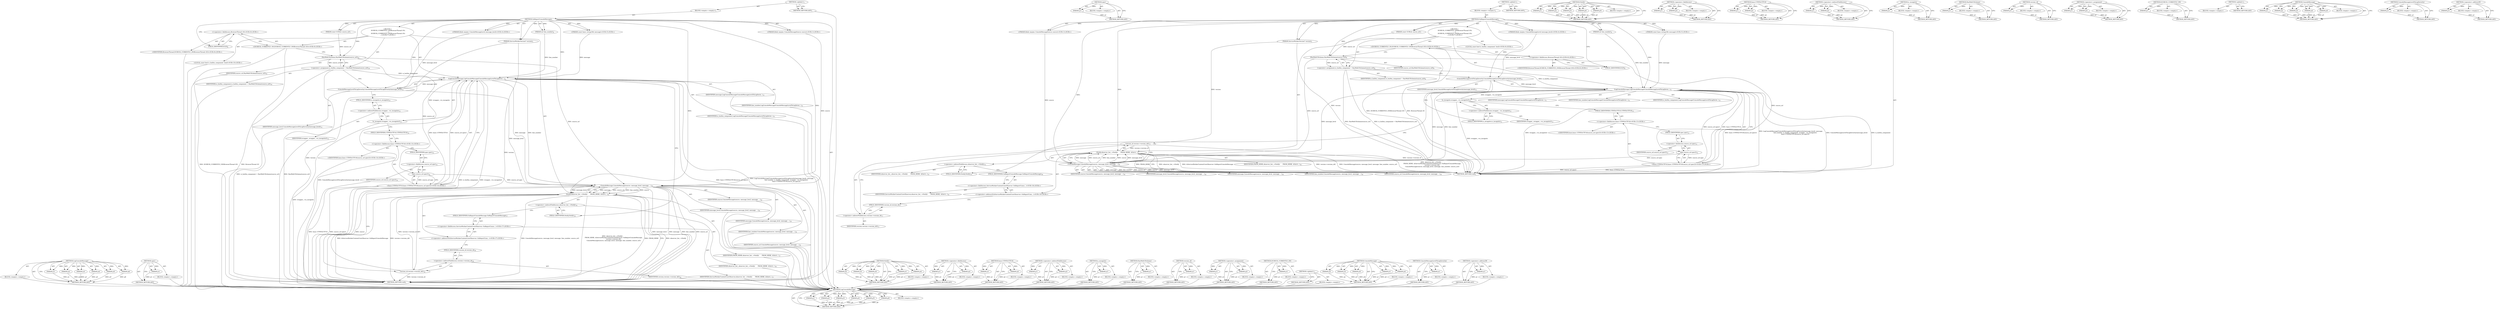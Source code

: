 digraph "&lt;operator&gt;.addressOf" {
vulnerable_111 [label=<(METHOD,LogConsoleMessage)>];
vulnerable_112 [label=<(PARAM,p1)>];
vulnerable_113 [label=<(PARAM,p2)>];
vulnerable_114 [label=<(PARAM,p3)>];
vulnerable_115 [label=<(PARAM,p4)>];
vulnerable_116 [label=<(PARAM,p5)>];
vulnerable_117 [label=<(PARAM,p6)>];
vulnerable_118 [label=<(BLOCK,&lt;empty&gt;,&lt;empty&gt;)>];
vulnerable_119 [label=<(METHOD_RETURN,ANY)>];
vulnerable_138 [label=<(METHOD,spec)>];
vulnerable_139 [label=<(PARAM,p1)>];
vulnerable_140 [label=<(BLOCK,&lt;empty&gt;,&lt;empty&gt;)>];
vulnerable_141 [label=<(METHOD_RETURN,ANY)>];
vulnerable_6 [label=<(METHOD,&lt;global&gt;)<SUB>1</SUB>>];
vulnerable_7 [label=<(BLOCK,&lt;empty&gt;,&lt;empty&gt;)<SUB>1</SUB>>];
vulnerable_8 [label=<(METHOD,OnReportConsoleMessage)<SUB>1</SUB>>];
vulnerable_9 [label=<(PARAM,ServiceWorkerVersion* version)<SUB>2</SUB>>];
vulnerable_10 [label="<(PARAM,blink::mojom::ConsoleMessageSource source)<SUB>3</SUB>>"];
vulnerable_11 [label="<(PARAM,blink::mojom::ConsoleMessageLevel message_level)<SUB>4</SUB>>"];
vulnerable_12 [label="<(PARAM,const base::string16&amp; message)<SUB>5</SUB>>"];
vulnerable_13 [label=<(PARAM,int line_number)<SUB>6</SUB>>];
vulnerable_14 [label=<(PARAM,const GURL&amp; source_url)<SUB>7</SUB>>];
vulnerable_15 [label="<(BLOCK,{
   DCHECK_CURRENTLY_ON(BrowserThread::IO);
  ...,{
   DCHECK_CURRENTLY_ON(BrowserThread::IO);
  ...)<SUB>7</SUB>>"];
vulnerable_16 [label="<(DCHECK_CURRENTLY_ON,DCHECK_CURRENTLY_ON(BrowserThread::IO))<SUB>8</SUB>>"];
vulnerable_17 [label="<(&lt;operator&gt;.fieldAccess,BrowserThread::IO)<SUB>8</SUB>>"];
vulnerable_18 [label="<(IDENTIFIER,BrowserThread,DCHECK_CURRENTLY_ON(BrowserThread::IO))<SUB>8</SUB>>"];
vulnerable_19 [label=<(FIELD_IDENTIFIER,IO,IO)<SUB>8</SUB>>];
vulnerable_20 [label="<(LOCAL,const bool is_builtin_component: bool)<SUB>9</SUB>>"];
vulnerable_21 [label=<(&lt;operator&gt;.assignment,is_builtin_component = HasWebUIScheme(source_url))<SUB>9</SUB>>];
vulnerable_22 [label=<(IDENTIFIER,is_builtin_component,is_builtin_component = HasWebUIScheme(source_url))<SUB>9</SUB>>];
vulnerable_23 [label=<(HasWebUIScheme,HasWebUIScheme(source_url))<SUB>9</SUB>>];
vulnerable_24 [label=<(IDENTIFIER,source_url,HasWebUIScheme(source_url))<SUB>9</SUB>>];
vulnerable_25 [label=<(LogConsoleMessage,LogConsoleMessage(ConsoleMessageLevelToLogSever...)<SUB>11</SUB>>];
vulnerable_26 [label=<(ConsoleMessageLevelToLogSeverity,ConsoleMessageLevelToLogSeverity(message_level))<SUB>11</SUB>>];
vulnerable_27 [label=<(IDENTIFIER,message_level,ConsoleMessageLevelToLogSeverity(message_level))<SUB>11</SUB>>];
vulnerable_28 [label=<(IDENTIFIER,message,LogConsoleMessage(ConsoleMessageLevelToLogSever...)<SUB>11</SUB>>];
vulnerable_29 [label=<(IDENTIFIER,line_number,LogConsoleMessage(ConsoleMessageLevelToLogSever...)<SUB>12</SUB>>];
vulnerable_30 [label=<(IDENTIFIER,is_builtin_component,LogConsoleMessage(ConsoleMessageLevelToLogSever...)<SUB>12</SUB>>];
vulnerable_31 [label=<(is_incognito,wrapper_-&gt;is_incognito())<SUB>12</SUB>>];
vulnerable_32 [label=<(&lt;operator&gt;.indirectFieldAccess,wrapper_-&gt;is_incognito)<SUB>12</SUB>>];
vulnerable_33 [label=<(IDENTIFIER,wrapper_,wrapper_-&gt;is_incognito())<SUB>12</SUB>>];
vulnerable_34 [label=<(FIELD_IDENTIFIER,is_incognito,is_incognito)<SUB>12</SUB>>];
vulnerable_35 [label="<(base.UTF8ToUTF16,base::UTF8ToUTF16(source_url.spec()))<SUB>13</SUB>>"];
vulnerable_36 [label="<(&lt;operator&gt;.fieldAccess,base::UTF8ToUTF16)<SUB>13</SUB>>"];
vulnerable_37 [label="<(IDENTIFIER,base,base::UTF8ToUTF16(source_url.spec()))<SUB>13</SUB>>"];
vulnerable_38 [label=<(FIELD_IDENTIFIER,UTF8ToUTF16,UTF8ToUTF16)<SUB>13</SUB>>];
vulnerable_39 [label=<(spec,source_url.spec())<SUB>13</SUB>>];
vulnerable_40 [label=<(&lt;operator&gt;.fieldAccess,source_url.spec)<SUB>13</SUB>>];
vulnerable_41 [label=<(IDENTIFIER,source_url,source_url.spec())<SUB>13</SUB>>];
vulnerable_42 [label=<(FIELD_IDENTIFIER,spec,spec)<SUB>13</SUB>>];
vulnerable_43 [label=<(Notify,observer_list_-&gt;Notify(
      FROM_HERE, &amp;Servi...)<SUB>15</SUB>>];
vulnerable_44 [label=<(&lt;operator&gt;.indirectFieldAccess,observer_list_-&gt;Notify)<SUB>15</SUB>>];
vulnerable_45 [label=<(IDENTIFIER,observer_list_,observer_list_-&gt;Notify(
      FROM_HERE, &amp;Servi...)<SUB>15</SUB>>];
vulnerable_46 [label=<(FIELD_IDENTIFIER,Notify,Notify)<SUB>15</SUB>>];
vulnerable_47 [label=<(IDENTIFIER,FROM_HERE,observer_list_-&gt;Notify(
      FROM_HERE, &amp;Servi...)<SUB>16</SUB>>];
vulnerable_48 [label="<(&lt;operator&gt;.addressOf,&amp;ServiceWorkerContextCoreObserver::OnReportCons...)<SUB>16</SUB>>"];
vulnerable_49 [label="<(&lt;operator&gt;.fieldAccess,ServiceWorkerContextCoreObserver::OnReportConso...)<SUB>16</SUB>>"];
vulnerable_50 [label=<(IDENTIFIER,ServiceWorkerContextCoreObserver,observer_list_-&gt;Notify(
      FROM_HERE, &amp;Servi...)<SUB>16</SUB>>];
vulnerable_51 [label=<(FIELD_IDENTIFIER,OnReportConsoleMessage,OnReportConsoleMessage)<SUB>16</SUB>>];
vulnerable_52 [label=<(version_id,version-&gt;version_id())<SUB>17</SUB>>];
vulnerable_53 [label=<(&lt;operator&gt;.indirectFieldAccess,version-&gt;version_id)<SUB>17</SUB>>];
vulnerable_54 [label=<(IDENTIFIER,version,version-&gt;version_id())<SUB>17</SUB>>];
vulnerable_55 [label=<(FIELD_IDENTIFIER,version_id,version_id)<SUB>17</SUB>>];
vulnerable_56 [label=<(ConsoleMessage,ConsoleMessage(source, message_level, message, ...)<SUB>18</SUB>>];
vulnerable_57 [label=<(IDENTIFIER,source,ConsoleMessage(source, message_level, message, ...)<SUB>18</SUB>>];
vulnerable_58 [label=<(IDENTIFIER,message_level,ConsoleMessage(source, message_level, message, ...)<SUB>18</SUB>>];
vulnerable_59 [label=<(IDENTIFIER,message,ConsoleMessage(source, message_level, message, ...)<SUB>18</SUB>>];
vulnerable_60 [label=<(IDENTIFIER,line_number,ConsoleMessage(source, message_level, message, ...)<SUB>18</SUB>>];
vulnerable_61 [label=<(IDENTIFIER,source_url,ConsoleMessage(source, message_level, message, ...)<SUB>18</SUB>>];
vulnerable_62 [label=<(METHOD_RETURN,void)<SUB>1</SUB>>];
vulnerable_64 [label=<(METHOD_RETURN,ANY)<SUB>1</SUB>>];
vulnerable_142 [label=<(METHOD,Notify)>];
vulnerable_143 [label=<(PARAM,p1)>];
vulnerable_144 [label=<(PARAM,p2)>];
vulnerable_145 [label=<(PARAM,p3)>];
vulnerable_146 [label=<(PARAM,p4)>];
vulnerable_147 [label=<(PARAM,p5)>];
vulnerable_148 [label=<(BLOCK,&lt;empty&gt;,&lt;empty&gt;)>];
vulnerable_149 [label=<(METHOD_RETURN,ANY)>];
vulnerable_97 [label=<(METHOD,&lt;operator&gt;.fieldAccess)>];
vulnerable_98 [label=<(PARAM,p1)>];
vulnerable_99 [label=<(PARAM,p2)>];
vulnerable_100 [label=<(BLOCK,&lt;empty&gt;,&lt;empty&gt;)>];
vulnerable_101 [label=<(METHOD_RETURN,ANY)>];
vulnerable_133 [label=<(METHOD,base.UTF8ToUTF16)>];
vulnerable_134 [label=<(PARAM,p1)>];
vulnerable_135 [label=<(PARAM,p2)>];
vulnerable_136 [label=<(BLOCK,&lt;empty&gt;,&lt;empty&gt;)>];
vulnerable_137 [label=<(METHOD_RETURN,ANY)>];
vulnerable_128 [label=<(METHOD,&lt;operator&gt;.indirectFieldAccess)>];
vulnerable_129 [label=<(PARAM,p1)>];
vulnerable_130 [label=<(PARAM,p2)>];
vulnerable_131 [label=<(BLOCK,&lt;empty&gt;,&lt;empty&gt;)>];
vulnerable_132 [label=<(METHOD_RETURN,ANY)>];
vulnerable_124 [label=<(METHOD,is_incognito)>];
vulnerable_125 [label=<(PARAM,p1)>];
vulnerable_126 [label=<(BLOCK,&lt;empty&gt;,&lt;empty&gt;)>];
vulnerable_127 [label=<(METHOD_RETURN,ANY)>];
vulnerable_107 [label=<(METHOD,HasWebUIScheme)>];
vulnerable_108 [label=<(PARAM,p1)>];
vulnerable_109 [label=<(BLOCK,&lt;empty&gt;,&lt;empty&gt;)>];
vulnerable_110 [label=<(METHOD_RETURN,ANY)>];
vulnerable_154 [label=<(METHOD,version_id)>];
vulnerable_155 [label=<(PARAM,p1)>];
vulnerable_156 [label=<(BLOCK,&lt;empty&gt;,&lt;empty&gt;)>];
vulnerable_157 [label=<(METHOD_RETURN,ANY)>];
vulnerable_102 [label=<(METHOD,&lt;operator&gt;.assignment)>];
vulnerable_103 [label=<(PARAM,p1)>];
vulnerable_104 [label=<(PARAM,p2)>];
vulnerable_105 [label=<(BLOCK,&lt;empty&gt;,&lt;empty&gt;)>];
vulnerable_106 [label=<(METHOD_RETURN,ANY)>];
vulnerable_93 [label=<(METHOD,DCHECK_CURRENTLY_ON)>];
vulnerable_94 [label=<(PARAM,p1)>];
vulnerable_95 [label=<(BLOCK,&lt;empty&gt;,&lt;empty&gt;)>];
vulnerable_96 [label=<(METHOD_RETURN,ANY)>];
vulnerable_87 [label=<(METHOD,&lt;global&gt;)<SUB>1</SUB>>];
vulnerable_88 [label=<(BLOCK,&lt;empty&gt;,&lt;empty&gt;)>];
vulnerable_89 [label=<(METHOD_RETURN,ANY)>];
vulnerable_158 [label=<(METHOD,ConsoleMessage)>];
vulnerable_159 [label=<(PARAM,p1)>];
vulnerable_160 [label=<(PARAM,p2)>];
vulnerable_161 [label=<(PARAM,p3)>];
vulnerable_162 [label=<(PARAM,p4)>];
vulnerable_163 [label=<(PARAM,p5)>];
vulnerable_164 [label=<(BLOCK,&lt;empty&gt;,&lt;empty&gt;)>];
vulnerable_165 [label=<(METHOD_RETURN,ANY)>];
vulnerable_120 [label=<(METHOD,ConsoleMessageLevelToLogSeverity)>];
vulnerable_121 [label=<(PARAM,p1)>];
vulnerable_122 [label=<(BLOCK,&lt;empty&gt;,&lt;empty&gt;)>];
vulnerable_123 [label=<(METHOD_RETURN,ANY)>];
vulnerable_150 [label=<(METHOD,&lt;operator&gt;.addressOf)>];
vulnerable_151 [label=<(PARAM,p1)>];
vulnerable_152 [label=<(BLOCK,&lt;empty&gt;,&lt;empty&gt;)>];
vulnerable_153 [label=<(METHOD_RETURN,ANY)>];
fixed_111 [label=<(METHOD,LogConsoleMessage)>];
fixed_112 [label=<(PARAM,p1)>];
fixed_113 [label=<(PARAM,p2)>];
fixed_114 [label=<(PARAM,p3)>];
fixed_115 [label=<(PARAM,p4)>];
fixed_116 [label=<(PARAM,p5)>];
fixed_117 [label=<(PARAM,p6)>];
fixed_118 [label=<(BLOCK,&lt;empty&gt;,&lt;empty&gt;)>];
fixed_119 [label=<(METHOD_RETURN,ANY)>];
fixed_138 [label=<(METHOD,spec)>];
fixed_139 [label=<(PARAM,p1)>];
fixed_140 [label=<(BLOCK,&lt;empty&gt;,&lt;empty&gt;)>];
fixed_141 [label=<(METHOD_RETURN,ANY)>];
fixed_6 [label=<(METHOD,&lt;global&gt;)<SUB>1</SUB>>];
fixed_7 [label=<(BLOCK,&lt;empty&gt;,&lt;empty&gt;)<SUB>1</SUB>>];
fixed_8 [label=<(METHOD,OnReportConsoleMessage)<SUB>1</SUB>>];
fixed_9 [label=<(PARAM,ServiceWorkerVersion* version)<SUB>2</SUB>>];
fixed_10 [label="<(PARAM,blink::mojom::ConsoleMessageSource source)<SUB>3</SUB>>"];
fixed_11 [label="<(PARAM,blink::mojom::ConsoleMessageLevel message_level)<SUB>4</SUB>>"];
fixed_12 [label="<(PARAM,const base::string16&amp; message)<SUB>5</SUB>>"];
fixed_13 [label=<(PARAM,int line_number)<SUB>6</SUB>>];
fixed_14 [label=<(PARAM,const GURL&amp; source_url)<SUB>7</SUB>>];
fixed_15 [label="<(BLOCK,{
   DCHECK_CURRENTLY_ON(BrowserThread::IO);
  ...,{
   DCHECK_CURRENTLY_ON(BrowserThread::IO);
  ...)<SUB>7</SUB>>"];
fixed_16 [label="<(DCHECK_CURRENTLY_ON,DCHECK_CURRENTLY_ON(BrowserThread::IO))<SUB>8</SUB>>"];
fixed_17 [label="<(&lt;operator&gt;.fieldAccess,BrowserThread::IO)<SUB>8</SUB>>"];
fixed_18 [label="<(IDENTIFIER,BrowserThread,DCHECK_CURRENTLY_ON(BrowserThread::IO))<SUB>8</SUB>>"];
fixed_19 [label=<(FIELD_IDENTIFIER,IO,IO)<SUB>8</SUB>>];
fixed_20 [label="<(LOCAL,const bool is_builtin_component: bool)<SUB>10</SUB>>"];
fixed_21 [label=<(&lt;operator&gt;.assignment,is_builtin_component = HasWebUIScheme(source_url))<SUB>10</SUB>>];
fixed_22 [label=<(IDENTIFIER,is_builtin_component,is_builtin_component = HasWebUIScheme(source_url))<SUB>10</SUB>>];
fixed_23 [label=<(HasWebUIScheme,HasWebUIScheme(source_url))<SUB>10</SUB>>];
fixed_24 [label=<(IDENTIFIER,source_url,HasWebUIScheme(source_url))<SUB>10</SUB>>];
fixed_25 [label=<(LogConsoleMessage,LogConsoleMessage(ConsoleMessageLevelToLogSever...)<SUB>12</SUB>>];
fixed_26 [label=<(ConsoleMessageLevelToLogSeverity,ConsoleMessageLevelToLogSeverity(message_level))<SUB>12</SUB>>];
fixed_27 [label=<(IDENTIFIER,message_level,ConsoleMessageLevelToLogSeverity(message_level))<SUB>12</SUB>>];
fixed_28 [label=<(IDENTIFIER,message,LogConsoleMessage(ConsoleMessageLevelToLogSever...)<SUB>12</SUB>>];
fixed_29 [label=<(IDENTIFIER,line_number,LogConsoleMessage(ConsoleMessageLevelToLogSever...)<SUB>13</SUB>>];
fixed_30 [label=<(IDENTIFIER,is_builtin_component,LogConsoleMessage(ConsoleMessageLevelToLogSever...)<SUB>13</SUB>>];
fixed_31 [label=<(is_incognito,wrapper_-&gt;is_incognito())<SUB>13</SUB>>];
fixed_32 [label=<(&lt;operator&gt;.indirectFieldAccess,wrapper_-&gt;is_incognito)<SUB>13</SUB>>];
fixed_33 [label=<(IDENTIFIER,wrapper_,wrapper_-&gt;is_incognito())<SUB>13</SUB>>];
fixed_34 [label=<(FIELD_IDENTIFIER,is_incognito,is_incognito)<SUB>13</SUB>>];
fixed_35 [label="<(base.UTF8ToUTF16,base::UTF8ToUTF16(source_url.spec()))<SUB>14</SUB>>"];
fixed_36 [label="<(&lt;operator&gt;.fieldAccess,base::UTF8ToUTF16)<SUB>14</SUB>>"];
fixed_37 [label="<(IDENTIFIER,base,base::UTF8ToUTF16(source_url.spec()))<SUB>14</SUB>>"];
fixed_38 [label=<(FIELD_IDENTIFIER,UTF8ToUTF16,UTF8ToUTF16)<SUB>14</SUB>>];
fixed_39 [label=<(spec,source_url.spec())<SUB>14</SUB>>];
fixed_40 [label=<(&lt;operator&gt;.fieldAccess,source_url.spec)<SUB>14</SUB>>];
fixed_41 [label=<(IDENTIFIER,source_url,source_url.spec())<SUB>14</SUB>>];
fixed_42 [label=<(FIELD_IDENTIFIER,spec,spec)<SUB>14</SUB>>];
fixed_43 [label=<(Notify,observer_list_-&gt;Notify(
      FROM_HERE, &amp;Servi...)<SUB>16</SUB>>];
fixed_44 [label=<(&lt;operator&gt;.indirectFieldAccess,observer_list_-&gt;Notify)<SUB>16</SUB>>];
fixed_45 [label=<(IDENTIFIER,observer_list_,observer_list_-&gt;Notify(
      FROM_HERE, &amp;Servi...)<SUB>16</SUB>>];
fixed_46 [label=<(FIELD_IDENTIFIER,Notify,Notify)<SUB>16</SUB>>];
fixed_47 [label=<(IDENTIFIER,FROM_HERE,observer_list_-&gt;Notify(
      FROM_HERE, &amp;Servi...)<SUB>17</SUB>>];
fixed_48 [label="<(&lt;operator&gt;.addressOf,&amp;ServiceWorkerContextCoreObserver::OnReportCons...)<SUB>17</SUB>>"];
fixed_49 [label="<(&lt;operator&gt;.fieldAccess,ServiceWorkerContextCoreObserver::OnReportConso...)<SUB>17</SUB>>"];
fixed_50 [label=<(IDENTIFIER,ServiceWorkerContextCoreObserver,observer_list_-&gt;Notify(
      FROM_HERE, &amp;Servi...)<SUB>17</SUB>>];
fixed_51 [label=<(FIELD_IDENTIFIER,OnReportConsoleMessage,OnReportConsoleMessage)<SUB>17</SUB>>];
fixed_52 [label=<(version_id,version-&gt;version_id())<SUB>18</SUB>>];
fixed_53 [label=<(&lt;operator&gt;.indirectFieldAccess,version-&gt;version_id)<SUB>18</SUB>>];
fixed_54 [label=<(IDENTIFIER,version,version-&gt;version_id())<SUB>18</SUB>>];
fixed_55 [label=<(FIELD_IDENTIFIER,version_id,version_id)<SUB>18</SUB>>];
fixed_56 [label=<(ConsoleMessage,ConsoleMessage(source, message_level, message, ...)<SUB>19</SUB>>];
fixed_57 [label=<(IDENTIFIER,source,ConsoleMessage(source, message_level, message, ...)<SUB>19</SUB>>];
fixed_58 [label=<(IDENTIFIER,message_level,ConsoleMessage(source, message_level, message, ...)<SUB>19</SUB>>];
fixed_59 [label=<(IDENTIFIER,message,ConsoleMessage(source, message_level, message, ...)<SUB>19</SUB>>];
fixed_60 [label=<(IDENTIFIER,line_number,ConsoleMessage(source, message_level, message, ...)<SUB>19</SUB>>];
fixed_61 [label=<(IDENTIFIER,source_url,ConsoleMessage(source, message_level, message, ...)<SUB>19</SUB>>];
fixed_62 [label=<(METHOD_RETURN,void)<SUB>1</SUB>>];
fixed_64 [label=<(METHOD_RETURN,ANY)<SUB>1</SUB>>];
fixed_142 [label=<(METHOD,Notify)>];
fixed_143 [label=<(PARAM,p1)>];
fixed_144 [label=<(PARAM,p2)>];
fixed_145 [label=<(PARAM,p3)>];
fixed_146 [label=<(PARAM,p4)>];
fixed_147 [label=<(PARAM,p5)>];
fixed_148 [label=<(BLOCK,&lt;empty&gt;,&lt;empty&gt;)>];
fixed_149 [label=<(METHOD_RETURN,ANY)>];
fixed_97 [label=<(METHOD,&lt;operator&gt;.fieldAccess)>];
fixed_98 [label=<(PARAM,p1)>];
fixed_99 [label=<(PARAM,p2)>];
fixed_100 [label=<(BLOCK,&lt;empty&gt;,&lt;empty&gt;)>];
fixed_101 [label=<(METHOD_RETURN,ANY)>];
fixed_133 [label=<(METHOD,base.UTF8ToUTF16)>];
fixed_134 [label=<(PARAM,p1)>];
fixed_135 [label=<(PARAM,p2)>];
fixed_136 [label=<(BLOCK,&lt;empty&gt;,&lt;empty&gt;)>];
fixed_137 [label=<(METHOD_RETURN,ANY)>];
fixed_128 [label=<(METHOD,&lt;operator&gt;.indirectFieldAccess)>];
fixed_129 [label=<(PARAM,p1)>];
fixed_130 [label=<(PARAM,p2)>];
fixed_131 [label=<(BLOCK,&lt;empty&gt;,&lt;empty&gt;)>];
fixed_132 [label=<(METHOD_RETURN,ANY)>];
fixed_124 [label=<(METHOD,is_incognito)>];
fixed_125 [label=<(PARAM,p1)>];
fixed_126 [label=<(BLOCK,&lt;empty&gt;,&lt;empty&gt;)>];
fixed_127 [label=<(METHOD_RETURN,ANY)>];
fixed_107 [label=<(METHOD,HasWebUIScheme)>];
fixed_108 [label=<(PARAM,p1)>];
fixed_109 [label=<(BLOCK,&lt;empty&gt;,&lt;empty&gt;)>];
fixed_110 [label=<(METHOD_RETURN,ANY)>];
fixed_154 [label=<(METHOD,version_id)>];
fixed_155 [label=<(PARAM,p1)>];
fixed_156 [label=<(BLOCK,&lt;empty&gt;,&lt;empty&gt;)>];
fixed_157 [label=<(METHOD_RETURN,ANY)>];
fixed_102 [label=<(METHOD,&lt;operator&gt;.assignment)>];
fixed_103 [label=<(PARAM,p1)>];
fixed_104 [label=<(PARAM,p2)>];
fixed_105 [label=<(BLOCK,&lt;empty&gt;,&lt;empty&gt;)>];
fixed_106 [label=<(METHOD_RETURN,ANY)>];
fixed_93 [label=<(METHOD,DCHECK_CURRENTLY_ON)>];
fixed_94 [label=<(PARAM,p1)>];
fixed_95 [label=<(BLOCK,&lt;empty&gt;,&lt;empty&gt;)>];
fixed_96 [label=<(METHOD_RETURN,ANY)>];
fixed_87 [label=<(METHOD,&lt;global&gt;)<SUB>1</SUB>>];
fixed_88 [label=<(BLOCK,&lt;empty&gt;,&lt;empty&gt;)>];
fixed_89 [label=<(METHOD_RETURN,ANY)>];
fixed_158 [label=<(METHOD,ConsoleMessage)>];
fixed_159 [label=<(PARAM,p1)>];
fixed_160 [label=<(PARAM,p2)>];
fixed_161 [label=<(PARAM,p3)>];
fixed_162 [label=<(PARAM,p4)>];
fixed_163 [label=<(PARAM,p5)>];
fixed_164 [label=<(BLOCK,&lt;empty&gt;,&lt;empty&gt;)>];
fixed_165 [label=<(METHOD_RETURN,ANY)>];
fixed_120 [label=<(METHOD,ConsoleMessageLevelToLogSeverity)>];
fixed_121 [label=<(PARAM,p1)>];
fixed_122 [label=<(BLOCK,&lt;empty&gt;,&lt;empty&gt;)>];
fixed_123 [label=<(METHOD_RETURN,ANY)>];
fixed_150 [label=<(METHOD,&lt;operator&gt;.addressOf)>];
fixed_151 [label=<(PARAM,p1)>];
fixed_152 [label=<(BLOCK,&lt;empty&gt;,&lt;empty&gt;)>];
fixed_153 [label=<(METHOD_RETURN,ANY)>];
vulnerable_111 -> vulnerable_112  [key=0, label="AST: "];
vulnerable_111 -> vulnerable_112  [key=1, label="DDG: "];
vulnerable_111 -> vulnerable_118  [key=0, label="AST: "];
vulnerable_111 -> vulnerable_113  [key=0, label="AST: "];
vulnerable_111 -> vulnerable_113  [key=1, label="DDG: "];
vulnerable_111 -> vulnerable_119  [key=0, label="AST: "];
vulnerable_111 -> vulnerable_119  [key=1, label="CFG: "];
vulnerable_111 -> vulnerable_114  [key=0, label="AST: "];
vulnerable_111 -> vulnerable_114  [key=1, label="DDG: "];
vulnerable_111 -> vulnerable_115  [key=0, label="AST: "];
vulnerable_111 -> vulnerable_115  [key=1, label="DDG: "];
vulnerable_111 -> vulnerable_116  [key=0, label="AST: "];
vulnerable_111 -> vulnerable_116  [key=1, label="DDG: "];
vulnerable_111 -> vulnerable_117  [key=0, label="AST: "];
vulnerable_111 -> vulnerable_117  [key=1, label="DDG: "];
vulnerable_112 -> vulnerable_119  [key=0, label="DDG: p1"];
vulnerable_113 -> vulnerable_119  [key=0, label="DDG: p2"];
vulnerable_114 -> vulnerable_119  [key=0, label="DDG: p3"];
vulnerable_115 -> vulnerable_119  [key=0, label="DDG: p4"];
vulnerable_116 -> vulnerable_119  [key=0, label="DDG: p5"];
vulnerable_117 -> vulnerable_119  [key=0, label="DDG: p6"];
vulnerable_138 -> vulnerable_139  [key=0, label="AST: "];
vulnerable_138 -> vulnerable_139  [key=1, label="DDG: "];
vulnerable_138 -> vulnerable_140  [key=0, label="AST: "];
vulnerable_138 -> vulnerable_141  [key=0, label="AST: "];
vulnerable_138 -> vulnerable_141  [key=1, label="CFG: "];
vulnerable_139 -> vulnerable_141  [key=0, label="DDG: p1"];
vulnerable_6 -> vulnerable_7  [key=0, label="AST: "];
vulnerable_6 -> vulnerable_64  [key=0, label="AST: "];
vulnerable_6 -> vulnerable_64  [key=1, label="CFG: "];
vulnerable_7 -> vulnerable_8  [key=0, label="AST: "];
vulnerable_8 -> vulnerable_9  [key=0, label="AST: "];
vulnerable_8 -> vulnerable_9  [key=1, label="DDG: "];
vulnerable_8 -> vulnerable_10  [key=0, label="AST: "];
vulnerable_8 -> vulnerable_10  [key=1, label="DDG: "];
vulnerable_8 -> vulnerable_11  [key=0, label="AST: "];
vulnerable_8 -> vulnerable_11  [key=1, label="DDG: "];
vulnerable_8 -> vulnerable_12  [key=0, label="AST: "];
vulnerable_8 -> vulnerable_12  [key=1, label="DDG: "];
vulnerable_8 -> vulnerable_13  [key=0, label="AST: "];
vulnerable_8 -> vulnerable_13  [key=1, label="DDG: "];
vulnerable_8 -> vulnerable_14  [key=0, label="AST: "];
vulnerable_8 -> vulnerable_14  [key=1, label="DDG: "];
vulnerable_8 -> vulnerable_15  [key=0, label="AST: "];
vulnerable_8 -> vulnerable_62  [key=0, label="AST: "];
vulnerable_8 -> vulnerable_19  [key=0, label="CFG: "];
vulnerable_8 -> vulnerable_25  [key=0, label="DDG: "];
vulnerable_8 -> vulnerable_43  [key=0, label="DDG: "];
vulnerable_8 -> vulnerable_23  [key=0, label="DDG: "];
vulnerable_8 -> vulnerable_26  [key=0, label="DDG: "];
vulnerable_8 -> vulnerable_56  [key=0, label="DDG: "];
vulnerable_9 -> vulnerable_62  [key=0, label="DDG: version"];
vulnerable_9 -> vulnerable_52  [key=0, label="DDG: version"];
vulnerable_10 -> vulnerable_56  [key=0, label="DDG: source"];
vulnerable_11 -> vulnerable_26  [key=0, label="DDG: message_level"];
vulnerable_12 -> vulnerable_25  [key=0, label="DDG: message"];
vulnerable_13 -> vulnerable_25  [key=0, label="DDG: line_number"];
vulnerable_14 -> vulnerable_23  [key=0, label="DDG: source_url"];
vulnerable_15 -> vulnerable_16  [key=0, label="AST: "];
vulnerable_15 -> vulnerable_20  [key=0, label="AST: "];
vulnerable_15 -> vulnerable_21  [key=0, label="AST: "];
vulnerable_15 -> vulnerable_25  [key=0, label="AST: "];
vulnerable_15 -> vulnerable_43  [key=0, label="AST: "];
vulnerable_16 -> vulnerable_17  [key=0, label="AST: "];
vulnerable_16 -> vulnerable_23  [key=0, label="CFG: "];
vulnerable_16 -> vulnerable_62  [key=0, label="DDG: BrowserThread::IO"];
vulnerable_16 -> vulnerable_62  [key=1, label="DDG: DCHECK_CURRENTLY_ON(BrowserThread::IO)"];
vulnerable_17 -> vulnerable_18  [key=0, label="AST: "];
vulnerable_17 -> vulnerable_19  [key=0, label="AST: "];
vulnerable_17 -> vulnerable_16  [key=0, label="CFG: "];
vulnerable_19 -> vulnerable_17  [key=0, label="CFG: "];
vulnerable_21 -> vulnerable_22  [key=0, label="AST: "];
vulnerable_21 -> vulnerable_23  [key=0, label="AST: "];
vulnerable_21 -> vulnerable_26  [key=0, label="CFG: "];
vulnerable_21 -> vulnerable_62  [key=0, label="DDG: HasWebUIScheme(source_url)"];
vulnerable_21 -> vulnerable_62  [key=1, label="DDG: is_builtin_component = HasWebUIScheme(source_url)"];
vulnerable_21 -> vulnerable_25  [key=0, label="DDG: is_builtin_component"];
vulnerable_23 -> vulnerable_24  [key=0, label="AST: "];
vulnerable_23 -> vulnerable_21  [key=0, label="CFG: "];
vulnerable_23 -> vulnerable_21  [key=1, label="DDG: source_url"];
vulnerable_23 -> vulnerable_56  [key=0, label="DDG: source_url"];
vulnerable_23 -> vulnerable_39  [key=0, label="DDG: source_url"];
vulnerable_25 -> vulnerable_26  [key=0, label="AST: "];
vulnerable_25 -> vulnerable_28  [key=0, label="AST: "];
vulnerable_25 -> vulnerable_29  [key=0, label="AST: "];
vulnerable_25 -> vulnerable_30  [key=0, label="AST: "];
vulnerable_25 -> vulnerable_31  [key=0, label="AST: "];
vulnerable_25 -> vulnerable_35  [key=0, label="AST: "];
vulnerable_25 -> vulnerable_46  [key=0, label="CFG: "];
vulnerable_25 -> vulnerable_62  [key=0, label="DDG: ConsoleMessageLevelToLogSeverity(message_level)"];
vulnerable_25 -> vulnerable_62  [key=1, label="DDG: is_builtin_component"];
vulnerable_25 -> vulnerable_62  [key=2, label="DDG: wrapper_-&gt;is_incognito()"];
vulnerable_25 -> vulnerable_62  [key=3, label="DDG: base::UTF8ToUTF16(source_url.spec())"];
vulnerable_25 -> vulnerable_62  [key=4, label="DDG: LogConsoleMessage(ConsoleMessageLevelToLogSeverity(message_level), message,
                    line_number, is_builtin_component, wrapper_-&gt;is_incognito(),
                    base::UTF8ToUTF16(source_url.spec()))"];
vulnerable_25 -> vulnerable_56  [key=0, label="DDG: message"];
vulnerable_25 -> vulnerable_56  [key=1, label="DDG: line_number"];
vulnerable_26 -> vulnerable_27  [key=0, label="AST: "];
vulnerable_26 -> vulnerable_34  [key=0, label="CFG: "];
vulnerable_26 -> vulnerable_25  [key=0, label="DDG: message_level"];
vulnerable_26 -> vulnerable_56  [key=0, label="DDG: message_level"];
vulnerable_31 -> vulnerable_32  [key=0, label="AST: "];
vulnerable_31 -> vulnerable_38  [key=0, label="CFG: "];
vulnerable_31 -> vulnerable_62  [key=0, label="DDG: wrapper_-&gt;is_incognito"];
vulnerable_31 -> vulnerable_25  [key=0, label="DDG: wrapper_-&gt;is_incognito"];
vulnerable_32 -> vulnerable_33  [key=0, label="AST: "];
vulnerable_32 -> vulnerable_34  [key=0, label="AST: "];
vulnerable_32 -> vulnerable_31  [key=0, label="CFG: "];
vulnerable_34 -> vulnerable_32  [key=0, label="CFG: "];
vulnerable_35 -> vulnerable_36  [key=0, label="AST: "];
vulnerable_35 -> vulnerable_39  [key=0, label="AST: "];
vulnerable_35 -> vulnerable_25  [key=0, label="CFG: "];
vulnerable_35 -> vulnerable_25  [key=1, label="DDG: base::UTF8ToUTF16"];
vulnerable_35 -> vulnerable_25  [key=2, label="DDG: source_url.spec()"];
vulnerable_35 -> vulnerable_62  [key=0, label="DDG: base::UTF8ToUTF16"];
vulnerable_35 -> vulnerable_62  [key=1, label="DDG: source_url.spec()"];
vulnerable_36 -> vulnerable_37  [key=0, label="AST: "];
vulnerable_36 -> vulnerable_38  [key=0, label="AST: "];
vulnerable_36 -> vulnerable_42  [key=0, label="CFG: "];
vulnerable_38 -> vulnerable_36  [key=0, label="CFG: "];
vulnerable_39 -> vulnerable_40  [key=0, label="AST: "];
vulnerable_39 -> vulnerable_35  [key=0, label="CFG: "];
vulnerable_39 -> vulnerable_35  [key=1, label="DDG: source_url.spec"];
vulnerable_39 -> vulnerable_56  [key=0, label="DDG: source_url.spec"];
vulnerable_40 -> vulnerable_41  [key=0, label="AST: "];
vulnerable_40 -> vulnerable_42  [key=0, label="AST: "];
vulnerable_40 -> vulnerable_39  [key=0, label="CFG: "];
vulnerable_42 -> vulnerable_40  [key=0, label="CFG: "];
vulnerable_43 -> vulnerable_44  [key=0, label="AST: "];
vulnerable_43 -> vulnerable_47  [key=0, label="AST: "];
vulnerable_43 -> vulnerable_48  [key=0, label="AST: "];
vulnerable_43 -> vulnerable_52  [key=0, label="AST: "];
vulnerable_43 -> vulnerable_56  [key=0, label="AST: "];
vulnerable_43 -> vulnerable_62  [key=0, label="CFG: "];
vulnerable_43 -> vulnerable_62  [key=1, label="DDG: observer_list_-&gt;Notify"];
vulnerable_43 -> vulnerable_62  [key=2, label="DDG: &amp;ServiceWorkerContextCoreObserver::OnReportConsoleMessage"];
vulnerable_43 -> vulnerable_62  [key=3, label="DDG: version-&gt;version_id()"];
vulnerable_43 -> vulnerable_62  [key=4, label="DDG: ConsoleMessage(source, message_level, message, line_number, source_url)"];
vulnerable_43 -> vulnerable_62  [key=5, label="DDG: observer_list_-&gt;Notify(
      FROM_HERE, &amp;ServiceWorkerContextCoreObserver::OnReportConsoleMessage,
      version-&gt;version_id(),
      ConsoleMessage(source, message_level, message, line_number, source_url))"];
vulnerable_43 -> vulnerable_62  [key=6, label="DDG: FROM_HERE"];
vulnerable_44 -> vulnerable_45  [key=0, label="AST: "];
vulnerable_44 -> vulnerable_46  [key=0, label="AST: "];
vulnerable_44 -> vulnerable_51  [key=0, label="CFG: "];
vulnerable_46 -> vulnerable_44  [key=0, label="CFG: "];
vulnerable_48 -> vulnerable_49  [key=0, label="AST: "];
vulnerable_48 -> vulnerable_55  [key=0, label="CFG: "];
vulnerable_49 -> vulnerable_50  [key=0, label="AST: "];
vulnerable_49 -> vulnerable_51  [key=0, label="AST: "];
vulnerable_49 -> vulnerable_48  [key=0, label="CFG: "];
vulnerable_51 -> vulnerable_49  [key=0, label="CFG: "];
vulnerable_52 -> vulnerable_53  [key=0, label="AST: "];
vulnerable_52 -> vulnerable_56  [key=0, label="CFG: "];
vulnerable_52 -> vulnerable_62  [key=0, label="DDG: version-&gt;version_id"];
vulnerable_52 -> vulnerable_43  [key=0, label="DDG: version-&gt;version_id"];
vulnerable_53 -> vulnerable_54  [key=0, label="AST: "];
vulnerable_53 -> vulnerable_55  [key=0, label="AST: "];
vulnerable_53 -> vulnerable_52  [key=0, label="CFG: "];
vulnerable_55 -> vulnerable_53  [key=0, label="CFG: "];
vulnerable_56 -> vulnerable_57  [key=0, label="AST: "];
vulnerable_56 -> vulnerable_58  [key=0, label="AST: "];
vulnerable_56 -> vulnerable_59  [key=0, label="AST: "];
vulnerable_56 -> vulnerable_60  [key=0, label="AST: "];
vulnerable_56 -> vulnerable_61  [key=0, label="AST: "];
vulnerable_56 -> vulnerable_43  [key=0, label="CFG: "];
vulnerable_56 -> vulnerable_43  [key=1, label="DDG: message"];
vulnerable_56 -> vulnerable_43  [key=2, label="DDG: source_url"];
vulnerable_56 -> vulnerable_43  [key=3, label="DDG: line_number"];
vulnerable_56 -> vulnerable_43  [key=4, label="DDG: source"];
vulnerable_56 -> vulnerable_43  [key=5, label="DDG: message_level"];
vulnerable_56 -> vulnerable_62  [key=0, label="DDG: source"];
vulnerable_56 -> vulnerable_62  [key=1, label="DDG: message_level"];
vulnerable_56 -> vulnerable_62  [key=2, label="DDG: message"];
vulnerable_56 -> vulnerable_62  [key=3, label="DDG: line_number"];
vulnerable_56 -> vulnerable_62  [key=4, label="DDG: source_url"];
vulnerable_142 -> vulnerable_143  [key=0, label="AST: "];
vulnerable_142 -> vulnerable_143  [key=1, label="DDG: "];
vulnerable_142 -> vulnerable_148  [key=0, label="AST: "];
vulnerable_142 -> vulnerable_144  [key=0, label="AST: "];
vulnerable_142 -> vulnerable_144  [key=1, label="DDG: "];
vulnerable_142 -> vulnerable_149  [key=0, label="AST: "];
vulnerable_142 -> vulnerable_149  [key=1, label="CFG: "];
vulnerable_142 -> vulnerable_145  [key=0, label="AST: "];
vulnerable_142 -> vulnerable_145  [key=1, label="DDG: "];
vulnerable_142 -> vulnerable_146  [key=0, label="AST: "];
vulnerable_142 -> vulnerable_146  [key=1, label="DDG: "];
vulnerable_142 -> vulnerable_147  [key=0, label="AST: "];
vulnerable_142 -> vulnerable_147  [key=1, label="DDG: "];
vulnerable_143 -> vulnerable_149  [key=0, label="DDG: p1"];
vulnerable_144 -> vulnerable_149  [key=0, label="DDG: p2"];
vulnerable_145 -> vulnerable_149  [key=0, label="DDG: p3"];
vulnerable_146 -> vulnerable_149  [key=0, label="DDG: p4"];
vulnerable_147 -> vulnerable_149  [key=0, label="DDG: p5"];
vulnerable_97 -> vulnerable_98  [key=0, label="AST: "];
vulnerable_97 -> vulnerable_98  [key=1, label="DDG: "];
vulnerable_97 -> vulnerable_100  [key=0, label="AST: "];
vulnerable_97 -> vulnerable_99  [key=0, label="AST: "];
vulnerable_97 -> vulnerable_99  [key=1, label="DDG: "];
vulnerable_97 -> vulnerable_101  [key=0, label="AST: "];
vulnerable_97 -> vulnerable_101  [key=1, label="CFG: "];
vulnerable_98 -> vulnerable_101  [key=0, label="DDG: p1"];
vulnerable_99 -> vulnerable_101  [key=0, label="DDG: p2"];
vulnerable_133 -> vulnerable_134  [key=0, label="AST: "];
vulnerable_133 -> vulnerable_134  [key=1, label="DDG: "];
vulnerable_133 -> vulnerable_136  [key=0, label="AST: "];
vulnerable_133 -> vulnerable_135  [key=0, label="AST: "];
vulnerable_133 -> vulnerable_135  [key=1, label="DDG: "];
vulnerable_133 -> vulnerable_137  [key=0, label="AST: "];
vulnerable_133 -> vulnerable_137  [key=1, label="CFG: "];
vulnerable_134 -> vulnerable_137  [key=0, label="DDG: p1"];
vulnerable_135 -> vulnerable_137  [key=0, label="DDG: p2"];
vulnerable_128 -> vulnerable_129  [key=0, label="AST: "];
vulnerable_128 -> vulnerable_129  [key=1, label="DDG: "];
vulnerable_128 -> vulnerable_131  [key=0, label="AST: "];
vulnerable_128 -> vulnerable_130  [key=0, label="AST: "];
vulnerable_128 -> vulnerable_130  [key=1, label="DDG: "];
vulnerable_128 -> vulnerable_132  [key=0, label="AST: "];
vulnerable_128 -> vulnerable_132  [key=1, label="CFG: "];
vulnerable_129 -> vulnerable_132  [key=0, label="DDG: p1"];
vulnerable_130 -> vulnerable_132  [key=0, label="DDG: p2"];
vulnerable_124 -> vulnerable_125  [key=0, label="AST: "];
vulnerable_124 -> vulnerable_125  [key=1, label="DDG: "];
vulnerable_124 -> vulnerable_126  [key=0, label="AST: "];
vulnerable_124 -> vulnerable_127  [key=0, label="AST: "];
vulnerable_124 -> vulnerable_127  [key=1, label="CFG: "];
vulnerable_125 -> vulnerable_127  [key=0, label="DDG: p1"];
vulnerable_107 -> vulnerable_108  [key=0, label="AST: "];
vulnerable_107 -> vulnerable_108  [key=1, label="DDG: "];
vulnerable_107 -> vulnerable_109  [key=0, label="AST: "];
vulnerable_107 -> vulnerable_110  [key=0, label="AST: "];
vulnerable_107 -> vulnerable_110  [key=1, label="CFG: "];
vulnerable_108 -> vulnerable_110  [key=0, label="DDG: p1"];
vulnerable_154 -> vulnerable_155  [key=0, label="AST: "];
vulnerable_154 -> vulnerable_155  [key=1, label="DDG: "];
vulnerable_154 -> vulnerable_156  [key=0, label="AST: "];
vulnerable_154 -> vulnerable_157  [key=0, label="AST: "];
vulnerable_154 -> vulnerable_157  [key=1, label="CFG: "];
vulnerable_155 -> vulnerable_157  [key=0, label="DDG: p1"];
vulnerable_102 -> vulnerable_103  [key=0, label="AST: "];
vulnerable_102 -> vulnerable_103  [key=1, label="DDG: "];
vulnerable_102 -> vulnerable_105  [key=0, label="AST: "];
vulnerable_102 -> vulnerable_104  [key=0, label="AST: "];
vulnerable_102 -> vulnerable_104  [key=1, label="DDG: "];
vulnerable_102 -> vulnerable_106  [key=0, label="AST: "];
vulnerable_102 -> vulnerable_106  [key=1, label="CFG: "];
vulnerable_103 -> vulnerable_106  [key=0, label="DDG: p1"];
vulnerable_104 -> vulnerable_106  [key=0, label="DDG: p2"];
vulnerable_93 -> vulnerable_94  [key=0, label="AST: "];
vulnerable_93 -> vulnerable_94  [key=1, label="DDG: "];
vulnerable_93 -> vulnerable_95  [key=0, label="AST: "];
vulnerable_93 -> vulnerable_96  [key=0, label="AST: "];
vulnerable_93 -> vulnerable_96  [key=1, label="CFG: "];
vulnerable_94 -> vulnerable_96  [key=0, label="DDG: p1"];
vulnerable_87 -> vulnerable_88  [key=0, label="AST: "];
vulnerable_87 -> vulnerable_89  [key=0, label="AST: "];
vulnerable_87 -> vulnerable_89  [key=1, label="CFG: "];
vulnerable_158 -> vulnerable_159  [key=0, label="AST: "];
vulnerable_158 -> vulnerable_159  [key=1, label="DDG: "];
vulnerable_158 -> vulnerable_164  [key=0, label="AST: "];
vulnerable_158 -> vulnerable_160  [key=0, label="AST: "];
vulnerable_158 -> vulnerable_160  [key=1, label="DDG: "];
vulnerable_158 -> vulnerable_165  [key=0, label="AST: "];
vulnerable_158 -> vulnerable_165  [key=1, label="CFG: "];
vulnerable_158 -> vulnerable_161  [key=0, label="AST: "];
vulnerable_158 -> vulnerable_161  [key=1, label="DDG: "];
vulnerable_158 -> vulnerable_162  [key=0, label="AST: "];
vulnerable_158 -> vulnerable_162  [key=1, label="DDG: "];
vulnerable_158 -> vulnerable_163  [key=0, label="AST: "];
vulnerable_158 -> vulnerable_163  [key=1, label="DDG: "];
vulnerable_159 -> vulnerable_165  [key=0, label="DDG: p1"];
vulnerable_160 -> vulnerable_165  [key=0, label="DDG: p2"];
vulnerable_161 -> vulnerable_165  [key=0, label="DDG: p3"];
vulnerable_162 -> vulnerable_165  [key=0, label="DDG: p4"];
vulnerable_163 -> vulnerable_165  [key=0, label="DDG: p5"];
vulnerable_120 -> vulnerable_121  [key=0, label="AST: "];
vulnerable_120 -> vulnerable_121  [key=1, label="DDG: "];
vulnerable_120 -> vulnerable_122  [key=0, label="AST: "];
vulnerable_120 -> vulnerable_123  [key=0, label="AST: "];
vulnerable_120 -> vulnerable_123  [key=1, label="CFG: "];
vulnerable_121 -> vulnerable_123  [key=0, label="DDG: p1"];
vulnerable_150 -> vulnerable_151  [key=0, label="AST: "];
vulnerable_150 -> vulnerable_151  [key=1, label="DDG: "];
vulnerable_150 -> vulnerable_152  [key=0, label="AST: "];
vulnerable_150 -> vulnerable_153  [key=0, label="AST: "];
vulnerable_150 -> vulnerable_153  [key=1, label="CFG: "];
vulnerable_151 -> vulnerable_153  [key=0, label="DDG: p1"];
fixed_111 -> fixed_112  [key=0, label="AST: "];
fixed_111 -> fixed_112  [key=1, label="DDG: "];
fixed_111 -> fixed_118  [key=0, label="AST: "];
fixed_111 -> fixed_113  [key=0, label="AST: "];
fixed_111 -> fixed_113  [key=1, label="DDG: "];
fixed_111 -> fixed_119  [key=0, label="AST: "];
fixed_111 -> fixed_119  [key=1, label="CFG: "];
fixed_111 -> fixed_114  [key=0, label="AST: "];
fixed_111 -> fixed_114  [key=1, label="DDG: "];
fixed_111 -> fixed_115  [key=0, label="AST: "];
fixed_111 -> fixed_115  [key=1, label="DDG: "];
fixed_111 -> fixed_116  [key=0, label="AST: "];
fixed_111 -> fixed_116  [key=1, label="DDG: "];
fixed_111 -> fixed_117  [key=0, label="AST: "];
fixed_111 -> fixed_117  [key=1, label="DDG: "];
fixed_112 -> fixed_119  [key=0, label="DDG: p1"];
fixed_113 -> fixed_119  [key=0, label="DDG: p2"];
fixed_114 -> fixed_119  [key=0, label="DDG: p3"];
fixed_115 -> fixed_119  [key=0, label="DDG: p4"];
fixed_116 -> fixed_119  [key=0, label="DDG: p5"];
fixed_117 -> fixed_119  [key=0, label="DDG: p6"];
fixed_118 -> vulnerable_111  [key=0];
fixed_119 -> vulnerable_111  [key=0];
fixed_138 -> fixed_139  [key=0, label="AST: "];
fixed_138 -> fixed_139  [key=1, label="DDG: "];
fixed_138 -> fixed_140  [key=0, label="AST: "];
fixed_138 -> fixed_141  [key=0, label="AST: "];
fixed_138 -> fixed_141  [key=1, label="CFG: "];
fixed_139 -> fixed_141  [key=0, label="DDG: p1"];
fixed_140 -> vulnerable_111  [key=0];
fixed_141 -> vulnerable_111  [key=0];
fixed_6 -> fixed_7  [key=0, label="AST: "];
fixed_6 -> fixed_64  [key=0, label="AST: "];
fixed_6 -> fixed_64  [key=1, label="CFG: "];
fixed_7 -> fixed_8  [key=0, label="AST: "];
fixed_8 -> fixed_9  [key=0, label="AST: "];
fixed_8 -> fixed_9  [key=1, label="DDG: "];
fixed_8 -> fixed_10  [key=0, label="AST: "];
fixed_8 -> fixed_10  [key=1, label="DDG: "];
fixed_8 -> fixed_11  [key=0, label="AST: "];
fixed_8 -> fixed_11  [key=1, label="DDG: "];
fixed_8 -> fixed_12  [key=0, label="AST: "];
fixed_8 -> fixed_12  [key=1, label="DDG: "];
fixed_8 -> fixed_13  [key=0, label="AST: "];
fixed_8 -> fixed_13  [key=1, label="DDG: "];
fixed_8 -> fixed_14  [key=0, label="AST: "];
fixed_8 -> fixed_14  [key=1, label="DDG: "];
fixed_8 -> fixed_15  [key=0, label="AST: "];
fixed_8 -> fixed_62  [key=0, label="AST: "];
fixed_8 -> fixed_19  [key=0, label="CFG: "];
fixed_8 -> fixed_25  [key=0, label="DDG: "];
fixed_8 -> fixed_43  [key=0, label="DDG: "];
fixed_8 -> fixed_23  [key=0, label="DDG: "];
fixed_8 -> fixed_26  [key=0, label="DDG: "];
fixed_8 -> fixed_56  [key=0, label="DDG: "];
fixed_9 -> fixed_62  [key=0, label="DDG: version"];
fixed_9 -> fixed_52  [key=0, label="DDG: version"];
fixed_10 -> fixed_56  [key=0, label="DDG: source"];
fixed_11 -> fixed_26  [key=0, label="DDG: message_level"];
fixed_12 -> fixed_25  [key=0, label="DDG: message"];
fixed_13 -> fixed_25  [key=0, label="DDG: line_number"];
fixed_14 -> fixed_23  [key=0, label="DDG: source_url"];
fixed_15 -> fixed_16  [key=0, label="AST: "];
fixed_15 -> fixed_20  [key=0, label="AST: "];
fixed_15 -> fixed_21  [key=0, label="AST: "];
fixed_15 -> fixed_25  [key=0, label="AST: "];
fixed_15 -> fixed_43  [key=0, label="AST: "];
fixed_16 -> fixed_17  [key=0, label="AST: "];
fixed_16 -> fixed_23  [key=0, label="CFG: "];
fixed_16 -> fixed_62  [key=0, label="DDG: BrowserThread::IO"];
fixed_16 -> fixed_62  [key=1, label="DDG: DCHECK_CURRENTLY_ON(BrowserThread::IO)"];
fixed_17 -> fixed_18  [key=0, label="AST: "];
fixed_17 -> fixed_19  [key=0, label="AST: "];
fixed_17 -> fixed_16  [key=0, label="CFG: "];
fixed_18 -> vulnerable_111  [key=0];
fixed_19 -> fixed_17  [key=0, label="CFG: "];
fixed_20 -> vulnerable_111  [key=0];
fixed_21 -> fixed_22  [key=0, label="AST: "];
fixed_21 -> fixed_23  [key=0, label="AST: "];
fixed_21 -> fixed_26  [key=0, label="CFG: "];
fixed_21 -> fixed_62  [key=0, label="DDG: HasWebUIScheme(source_url)"];
fixed_21 -> fixed_62  [key=1, label="DDG: is_builtin_component = HasWebUIScheme(source_url)"];
fixed_21 -> fixed_25  [key=0, label="DDG: is_builtin_component"];
fixed_22 -> vulnerable_111  [key=0];
fixed_23 -> fixed_24  [key=0, label="AST: "];
fixed_23 -> fixed_21  [key=0, label="CFG: "];
fixed_23 -> fixed_21  [key=1, label="DDG: source_url"];
fixed_23 -> fixed_56  [key=0, label="DDG: source_url"];
fixed_23 -> fixed_39  [key=0, label="DDG: source_url"];
fixed_24 -> vulnerable_111  [key=0];
fixed_25 -> fixed_26  [key=0, label="AST: "];
fixed_25 -> fixed_28  [key=0, label="AST: "];
fixed_25 -> fixed_29  [key=0, label="AST: "];
fixed_25 -> fixed_30  [key=0, label="AST: "];
fixed_25 -> fixed_31  [key=0, label="AST: "];
fixed_25 -> fixed_35  [key=0, label="AST: "];
fixed_25 -> fixed_46  [key=0, label="CFG: "];
fixed_25 -> fixed_62  [key=0, label="DDG: ConsoleMessageLevelToLogSeverity(message_level)"];
fixed_25 -> fixed_62  [key=1, label="DDG: is_builtin_component"];
fixed_25 -> fixed_62  [key=2, label="DDG: wrapper_-&gt;is_incognito()"];
fixed_25 -> fixed_62  [key=3, label="DDG: base::UTF8ToUTF16(source_url.spec())"];
fixed_25 -> fixed_62  [key=4, label="DDG: LogConsoleMessage(ConsoleMessageLevelToLogSeverity(message_level), message,
                    line_number, is_builtin_component, wrapper_-&gt;is_incognito(),
                    base::UTF8ToUTF16(source_url.spec()))"];
fixed_25 -> fixed_56  [key=0, label="DDG: message"];
fixed_25 -> fixed_56  [key=1, label="DDG: line_number"];
fixed_26 -> fixed_27  [key=0, label="AST: "];
fixed_26 -> fixed_34  [key=0, label="CFG: "];
fixed_26 -> fixed_25  [key=0, label="DDG: message_level"];
fixed_26 -> fixed_56  [key=0, label="DDG: message_level"];
fixed_27 -> vulnerable_111  [key=0];
fixed_28 -> vulnerable_111  [key=0];
fixed_29 -> vulnerable_111  [key=0];
fixed_30 -> vulnerable_111  [key=0];
fixed_31 -> fixed_32  [key=0, label="AST: "];
fixed_31 -> fixed_38  [key=0, label="CFG: "];
fixed_31 -> fixed_62  [key=0, label="DDG: wrapper_-&gt;is_incognito"];
fixed_31 -> fixed_25  [key=0, label="DDG: wrapper_-&gt;is_incognito"];
fixed_32 -> fixed_33  [key=0, label="AST: "];
fixed_32 -> fixed_34  [key=0, label="AST: "];
fixed_32 -> fixed_31  [key=0, label="CFG: "];
fixed_33 -> vulnerable_111  [key=0];
fixed_34 -> fixed_32  [key=0, label="CFG: "];
fixed_35 -> fixed_36  [key=0, label="AST: "];
fixed_35 -> fixed_39  [key=0, label="AST: "];
fixed_35 -> fixed_25  [key=0, label="CFG: "];
fixed_35 -> fixed_25  [key=1, label="DDG: base::UTF8ToUTF16"];
fixed_35 -> fixed_25  [key=2, label="DDG: source_url.spec()"];
fixed_35 -> fixed_62  [key=0, label="DDG: base::UTF8ToUTF16"];
fixed_35 -> fixed_62  [key=1, label="DDG: source_url.spec()"];
fixed_36 -> fixed_37  [key=0, label="AST: "];
fixed_36 -> fixed_38  [key=0, label="AST: "];
fixed_36 -> fixed_42  [key=0, label="CFG: "];
fixed_37 -> vulnerable_111  [key=0];
fixed_38 -> fixed_36  [key=0, label="CFG: "];
fixed_39 -> fixed_40  [key=0, label="AST: "];
fixed_39 -> fixed_35  [key=0, label="CFG: "];
fixed_39 -> fixed_35  [key=1, label="DDG: source_url.spec"];
fixed_39 -> fixed_56  [key=0, label="DDG: source_url.spec"];
fixed_40 -> fixed_41  [key=0, label="AST: "];
fixed_40 -> fixed_42  [key=0, label="AST: "];
fixed_40 -> fixed_39  [key=0, label="CFG: "];
fixed_41 -> vulnerable_111  [key=0];
fixed_42 -> fixed_40  [key=0, label="CFG: "];
fixed_43 -> fixed_44  [key=0, label="AST: "];
fixed_43 -> fixed_47  [key=0, label="AST: "];
fixed_43 -> fixed_48  [key=0, label="AST: "];
fixed_43 -> fixed_52  [key=0, label="AST: "];
fixed_43 -> fixed_56  [key=0, label="AST: "];
fixed_43 -> fixed_62  [key=0, label="CFG: "];
fixed_43 -> fixed_62  [key=1, label="DDG: observer_list_-&gt;Notify"];
fixed_43 -> fixed_62  [key=2, label="DDG: &amp;ServiceWorkerContextCoreObserver::OnReportConsoleMessage"];
fixed_43 -> fixed_62  [key=3, label="DDG: version-&gt;version_id()"];
fixed_43 -> fixed_62  [key=4, label="DDG: ConsoleMessage(source, message_level, message, line_number, source_url)"];
fixed_43 -> fixed_62  [key=5, label="DDG: observer_list_-&gt;Notify(
      FROM_HERE, &amp;ServiceWorkerContextCoreObserver::OnReportConsoleMessage,
      version-&gt;version_id(),
      ConsoleMessage(source, message_level, message, line_number, source_url))"];
fixed_43 -> fixed_62  [key=6, label="DDG: FROM_HERE"];
fixed_44 -> fixed_45  [key=0, label="AST: "];
fixed_44 -> fixed_46  [key=0, label="AST: "];
fixed_44 -> fixed_51  [key=0, label="CFG: "];
fixed_45 -> vulnerable_111  [key=0];
fixed_46 -> fixed_44  [key=0, label="CFG: "];
fixed_47 -> vulnerable_111  [key=0];
fixed_48 -> fixed_49  [key=0, label="AST: "];
fixed_48 -> fixed_55  [key=0, label="CFG: "];
fixed_49 -> fixed_50  [key=0, label="AST: "];
fixed_49 -> fixed_51  [key=0, label="AST: "];
fixed_49 -> fixed_48  [key=0, label="CFG: "];
fixed_50 -> vulnerable_111  [key=0];
fixed_51 -> fixed_49  [key=0, label="CFG: "];
fixed_52 -> fixed_53  [key=0, label="AST: "];
fixed_52 -> fixed_56  [key=0, label="CFG: "];
fixed_52 -> fixed_62  [key=0, label="DDG: version-&gt;version_id"];
fixed_52 -> fixed_43  [key=0, label="DDG: version-&gt;version_id"];
fixed_53 -> fixed_54  [key=0, label="AST: "];
fixed_53 -> fixed_55  [key=0, label="AST: "];
fixed_53 -> fixed_52  [key=0, label="CFG: "];
fixed_54 -> vulnerable_111  [key=0];
fixed_55 -> fixed_53  [key=0, label="CFG: "];
fixed_56 -> fixed_57  [key=0, label="AST: "];
fixed_56 -> fixed_58  [key=0, label="AST: "];
fixed_56 -> fixed_59  [key=0, label="AST: "];
fixed_56 -> fixed_60  [key=0, label="AST: "];
fixed_56 -> fixed_61  [key=0, label="AST: "];
fixed_56 -> fixed_43  [key=0, label="CFG: "];
fixed_56 -> fixed_43  [key=1, label="DDG: message"];
fixed_56 -> fixed_43  [key=2, label="DDG: source_url"];
fixed_56 -> fixed_43  [key=3, label="DDG: line_number"];
fixed_56 -> fixed_43  [key=4, label="DDG: source"];
fixed_56 -> fixed_43  [key=5, label="DDG: message_level"];
fixed_56 -> fixed_62  [key=0, label="DDG: source"];
fixed_56 -> fixed_62  [key=1, label="DDG: message_level"];
fixed_56 -> fixed_62  [key=2, label="DDG: message"];
fixed_56 -> fixed_62  [key=3, label="DDG: line_number"];
fixed_56 -> fixed_62  [key=4, label="DDG: source_url"];
fixed_57 -> vulnerable_111  [key=0];
fixed_58 -> vulnerable_111  [key=0];
fixed_59 -> vulnerable_111  [key=0];
fixed_60 -> vulnerable_111  [key=0];
fixed_61 -> vulnerable_111  [key=0];
fixed_62 -> vulnerable_111  [key=0];
fixed_64 -> vulnerable_111  [key=0];
fixed_142 -> fixed_143  [key=0, label="AST: "];
fixed_142 -> fixed_143  [key=1, label="DDG: "];
fixed_142 -> fixed_148  [key=0, label="AST: "];
fixed_142 -> fixed_144  [key=0, label="AST: "];
fixed_142 -> fixed_144  [key=1, label="DDG: "];
fixed_142 -> fixed_149  [key=0, label="AST: "];
fixed_142 -> fixed_149  [key=1, label="CFG: "];
fixed_142 -> fixed_145  [key=0, label="AST: "];
fixed_142 -> fixed_145  [key=1, label="DDG: "];
fixed_142 -> fixed_146  [key=0, label="AST: "];
fixed_142 -> fixed_146  [key=1, label="DDG: "];
fixed_142 -> fixed_147  [key=0, label="AST: "];
fixed_142 -> fixed_147  [key=1, label="DDG: "];
fixed_143 -> fixed_149  [key=0, label="DDG: p1"];
fixed_144 -> fixed_149  [key=0, label="DDG: p2"];
fixed_145 -> fixed_149  [key=0, label="DDG: p3"];
fixed_146 -> fixed_149  [key=0, label="DDG: p4"];
fixed_147 -> fixed_149  [key=0, label="DDG: p5"];
fixed_148 -> vulnerable_111  [key=0];
fixed_149 -> vulnerable_111  [key=0];
fixed_97 -> fixed_98  [key=0, label="AST: "];
fixed_97 -> fixed_98  [key=1, label="DDG: "];
fixed_97 -> fixed_100  [key=0, label="AST: "];
fixed_97 -> fixed_99  [key=0, label="AST: "];
fixed_97 -> fixed_99  [key=1, label="DDG: "];
fixed_97 -> fixed_101  [key=0, label="AST: "];
fixed_97 -> fixed_101  [key=1, label="CFG: "];
fixed_98 -> fixed_101  [key=0, label="DDG: p1"];
fixed_99 -> fixed_101  [key=0, label="DDG: p2"];
fixed_100 -> vulnerable_111  [key=0];
fixed_101 -> vulnerable_111  [key=0];
fixed_133 -> fixed_134  [key=0, label="AST: "];
fixed_133 -> fixed_134  [key=1, label="DDG: "];
fixed_133 -> fixed_136  [key=0, label="AST: "];
fixed_133 -> fixed_135  [key=0, label="AST: "];
fixed_133 -> fixed_135  [key=1, label="DDG: "];
fixed_133 -> fixed_137  [key=0, label="AST: "];
fixed_133 -> fixed_137  [key=1, label="CFG: "];
fixed_134 -> fixed_137  [key=0, label="DDG: p1"];
fixed_135 -> fixed_137  [key=0, label="DDG: p2"];
fixed_136 -> vulnerable_111  [key=0];
fixed_137 -> vulnerable_111  [key=0];
fixed_128 -> fixed_129  [key=0, label="AST: "];
fixed_128 -> fixed_129  [key=1, label="DDG: "];
fixed_128 -> fixed_131  [key=0, label="AST: "];
fixed_128 -> fixed_130  [key=0, label="AST: "];
fixed_128 -> fixed_130  [key=1, label="DDG: "];
fixed_128 -> fixed_132  [key=0, label="AST: "];
fixed_128 -> fixed_132  [key=1, label="CFG: "];
fixed_129 -> fixed_132  [key=0, label="DDG: p1"];
fixed_130 -> fixed_132  [key=0, label="DDG: p2"];
fixed_131 -> vulnerable_111  [key=0];
fixed_132 -> vulnerable_111  [key=0];
fixed_124 -> fixed_125  [key=0, label="AST: "];
fixed_124 -> fixed_125  [key=1, label="DDG: "];
fixed_124 -> fixed_126  [key=0, label="AST: "];
fixed_124 -> fixed_127  [key=0, label="AST: "];
fixed_124 -> fixed_127  [key=1, label="CFG: "];
fixed_125 -> fixed_127  [key=0, label="DDG: p1"];
fixed_126 -> vulnerable_111  [key=0];
fixed_127 -> vulnerable_111  [key=0];
fixed_107 -> fixed_108  [key=0, label="AST: "];
fixed_107 -> fixed_108  [key=1, label="DDG: "];
fixed_107 -> fixed_109  [key=0, label="AST: "];
fixed_107 -> fixed_110  [key=0, label="AST: "];
fixed_107 -> fixed_110  [key=1, label="CFG: "];
fixed_108 -> fixed_110  [key=0, label="DDG: p1"];
fixed_109 -> vulnerable_111  [key=0];
fixed_110 -> vulnerable_111  [key=0];
fixed_154 -> fixed_155  [key=0, label="AST: "];
fixed_154 -> fixed_155  [key=1, label="DDG: "];
fixed_154 -> fixed_156  [key=0, label="AST: "];
fixed_154 -> fixed_157  [key=0, label="AST: "];
fixed_154 -> fixed_157  [key=1, label="CFG: "];
fixed_155 -> fixed_157  [key=0, label="DDG: p1"];
fixed_156 -> vulnerable_111  [key=0];
fixed_157 -> vulnerable_111  [key=0];
fixed_102 -> fixed_103  [key=0, label="AST: "];
fixed_102 -> fixed_103  [key=1, label="DDG: "];
fixed_102 -> fixed_105  [key=0, label="AST: "];
fixed_102 -> fixed_104  [key=0, label="AST: "];
fixed_102 -> fixed_104  [key=1, label="DDG: "];
fixed_102 -> fixed_106  [key=0, label="AST: "];
fixed_102 -> fixed_106  [key=1, label="CFG: "];
fixed_103 -> fixed_106  [key=0, label="DDG: p1"];
fixed_104 -> fixed_106  [key=0, label="DDG: p2"];
fixed_105 -> vulnerable_111  [key=0];
fixed_106 -> vulnerable_111  [key=0];
fixed_93 -> fixed_94  [key=0, label="AST: "];
fixed_93 -> fixed_94  [key=1, label="DDG: "];
fixed_93 -> fixed_95  [key=0, label="AST: "];
fixed_93 -> fixed_96  [key=0, label="AST: "];
fixed_93 -> fixed_96  [key=1, label="CFG: "];
fixed_94 -> fixed_96  [key=0, label="DDG: p1"];
fixed_95 -> vulnerable_111  [key=0];
fixed_96 -> vulnerable_111  [key=0];
fixed_87 -> fixed_88  [key=0, label="AST: "];
fixed_87 -> fixed_89  [key=0, label="AST: "];
fixed_87 -> fixed_89  [key=1, label="CFG: "];
fixed_88 -> vulnerable_111  [key=0];
fixed_89 -> vulnerable_111  [key=0];
fixed_158 -> fixed_159  [key=0, label="AST: "];
fixed_158 -> fixed_159  [key=1, label="DDG: "];
fixed_158 -> fixed_164  [key=0, label="AST: "];
fixed_158 -> fixed_160  [key=0, label="AST: "];
fixed_158 -> fixed_160  [key=1, label="DDG: "];
fixed_158 -> fixed_165  [key=0, label="AST: "];
fixed_158 -> fixed_165  [key=1, label="CFG: "];
fixed_158 -> fixed_161  [key=0, label="AST: "];
fixed_158 -> fixed_161  [key=1, label="DDG: "];
fixed_158 -> fixed_162  [key=0, label="AST: "];
fixed_158 -> fixed_162  [key=1, label="DDG: "];
fixed_158 -> fixed_163  [key=0, label="AST: "];
fixed_158 -> fixed_163  [key=1, label="DDG: "];
fixed_159 -> fixed_165  [key=0, label="DDG: p1"];
fixed_160 -> fixed_165  [key=0, label="DDG: p2"];
fixed_161 -> fixed_165  [key=0, label="DDG: p3"];
fixed_162 -> fixed_165  [key=0, label="DDG: p4"];
fixed_163 -> fixed_165  [key=0, label="DDG: p5"];
fixed_164 -> vulnerable_111  [key=0];
fixed_165 -> vulnerable_111  [key=0];
fixed_120 -> fixed_121  [key=0, label="AST: "];
fixed_120 -> fixed_121  [key=1, label="DDG: "];
fixed_120 -> fixed_122  [key=0, label="AST: "];
fixed_120 -> fixed_123  [key=0, label="AST: "];
fixed_120 -> fixed_123  [key=1, label="CFG: "];
fixed_121 -> fixed_123  [key=0, label="DDG: p1"];
fixed_122 -> vulnerable_111  [key=0];
fixed_123 -> vulnerable_111  [key=0];
fixed_150 -> fixed_151  [key=0, label="AST: "];
fixed_150 -> fixed_151  [key=1, label="DDG: "];
fixed_150 -> fixed_152  [key=0, label="AST: "];
fixed_150 -> fixed_153  [key=0, label="AST: "];
fixed_150 -> fixed_153  [key=1, label="CFG: "];
fixed_151 -> fixed_153  [key=0, label="DDG: p1"];
fixed_152 -> vulnerable_111  [key=0];
fixed_153 -> vulnerable_111  [key=0];
}
